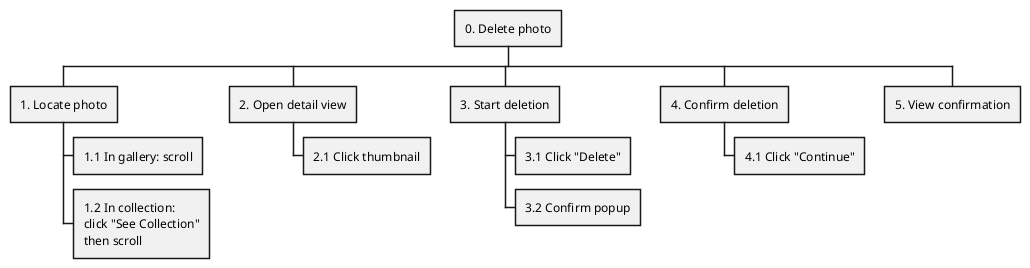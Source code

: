 @startwbs UC005
* 0. Delete photo
** 1. Locate photo
*** 1.1 In gallery: scroll
*** 1.2 In collection:\nclick "See Collection"\nthen scroll
** 2. Open detail view
*** 2.1 Click thumbnail
** 3. Start deletion
*** 3.1 Click "Delete"
*** 3.2 Confirm popup
** 4. Confirm deletion
*** 4.1 Click "Continue"
** 5. View confirmation
@endwbs
